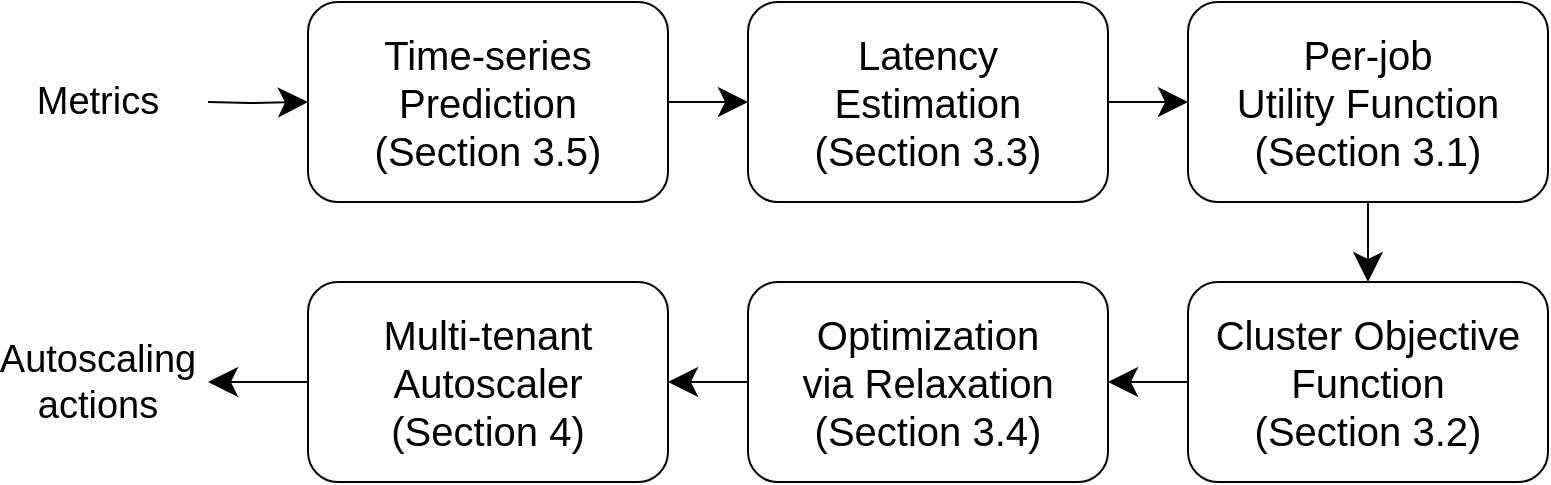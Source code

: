 <mxfile version="22.0.2" type="device">
  <diagram name="Page-1" id="MzH7xkcM2_9qAgMpIrOI">
    <mxGraphModel dx="1434" dy="854" grid="1" gridSize="10" guides="1" tooltips="1" connect="1" arrows="1" fold="1" page="1" pageScale="1" pageWidth="1100" pageHeight="850" math="0" shadow="0">
      <root>
        <mxCell id="0" />
        <mxCell id="1" parent="0" />
        <mxCell id="KuQeQwhMHiBPMgDi5Lq1-3" value="" style="edgeStyle=orthogonalEdgeStyle;rounded=0;orthogonalLoop=1;jettySize=auto;html=1;endSize=12;exitX=1;exitY=0.5;exitDx=0;exitDy=0;" parent="1" source="KuQeQwhMHiBPMgDi5Lq1-1" target="KuQeQwhMHiBPMgDi5Lq1-2" edge="1">
          <mxGeometry relative="1" as="geometry" />
        </mxCell>
        <mxCell id="KuQeQwhMHiBPMgDi5Lq1-1" value="&lt;font style=&quot;font-size: 20px;&quot;&gt;Time-series&lt;br&gt;Prediction&lt;br&gt;(Section 3.5)&lt;br&gt;&lt;/font&gt;" style="rounded=1;whiteSpace=wrap;html=1;" parent="1" vertex="1">
          <mxGeometry x="290" y="160" width="180" height="100" as="geometry" />
        </mxCell>
        <mxCell id="KuQeQwhMHiBPMgDi5Lq1-5" value="" style="edgeStyle=orthogonalEdgeStyle;rounded=0;orthogonalLoop=1;jettySize=auto;html=1;endSize=12;" parent="1" source="KuQeQwhMHiBPMgDi5Lq1-2" target="KuQeQwhMHiBPMgDi5Lq1-4" edge="1">
          <mxGeometry relative="1" as="geometry" />
        </mxCell>
        <mxCell id="KuQeQwhMHiBPMgDi5Lq1-2" value="&lt;font style=&quot;font-size: 20px;&quot;&gt;Latency&lt;br&gt;Estimation&lt;br&gt;(Section 3.3)&lt;br&gt;&lt;/font&gt;" style="rounded=1;whiteSpace=wrap;html=1;" parent="1" vertex="1">
          <mxGeometry x="510" y="160" width="180" height="100" as="geometry" />
        </mxCell>
        <mxCell id="KuQeQwhMHiBPMgDi5Lq1-7" value="" style="edgeStyle=orthogonalEdgeStyle;rounded=0;orthogonalLoop=1;jettySize=auto;html=1;endSize=12;" parent="1" source="KuQeQwhMHiBPMgDi5Lq1-4" target="KuQeQwhMHiBPMgDi5Lq1-6" edge="1">
          <mxGeometry relative="1" as="geometry" />
        </mxCell>
        <mxCell id="KuQeQwhMHiBPMgDi5Lq1-4" value="&lt;font style=&quot;font-size: 20px;&quot;&gt;Per-job&lt;br&gt;Utility Function&lt;br&gt;(Section 3.1)&lt;br&gt;&lt;/font&gt;" style="rounded=1;whiteSpace=wrap;html=1;" parent="1" vertex="1">
          <mxGeometry x="730" y="160" width="180" height="100" as="geometry" />
        </mxCell>
        <mxCell id="KuQeQwhMHiBPMgDi5Lq1-9" value="" style="edgeStyle=orthogonalEdgeStyle;rounded=0;orthogonalLoop=1;jettySize=auto;html=1;endSize=12;" parent="1" source="KuQeQwhMHiBPMgDi5Lq1-6" target="KuQeQwhMHiBPMgDi5Lq1-8" edge="1">
          <mxGeometry relative="1" as="geometry" />
        </mxCell>
        <mxCell id="KuQeQwhMHiBPMgDi5Lq1-6" value="&lt;font style=&quot;font-size: 20px;&quot;&gt;Cluster Objective&lt;br&gt;Function&lt;br&gt;(Section 3.2)&lt;br&gt;&lt;/font&gt;" style="rounded=1;whiteSpace=wrap;html=1;" parent="1" vertex="1">
          <mxGeometry x="730" y="300" width="180" height="100" as="geometry" />
        </mxCell>
        <mxCell id="KuQeQwhMHiBPMgDi5Lq1-11" value="" style="edgeStyle=orthogonalEdgeStyle;rounded=0;orthogonalLoop=1;jettySize=auto;html=1;endSize=12;" parent="1" source="KuQeQwhMHiBPMgDi5Lq1-8" target="KuQeQwhMHiBPMgDi5Lq1-10" edge="1">
          <mxGeometry relative="1" as="geometry" />
        </mxCell>
        <mxCell id="KuQeQwhMHiBPMgDi5Lq1-8" value="&lt;font style=&quot;font-size: 20px;&quot;&gt;Optimization&lt;br&gt;via Relaxation&lt;br&gt;(Section 3.4)&lt;br&gt;&lt;/font&gt;" style="rounded=1;whiteSpace=wrap;html=1;" parent="1" vertex="1">
          <mxGeometry x="510" y="300" width="180" height="100" as="geometry" />
        </mxCell>
        <mxCell id="KuQeQwhMHiBPMgDi5Lq1-10" value="&lt;font style=&quot;font-size: 20px;&quot;&gt;Multi-tenant&lt;br&gt;Autoscaler&lt;br&gt;(Section 4)&lt;br&gt;&lt;/font&gt;" style="rounded=1;whiteSpace=wrap;html=1;" parent="1" vertex="1">
          <mxGeometry x="290" y="300" width="180" height="100" as="geometry" />
        </mxCell>
        <mxCell id="KuQeQwhMHiBPMgDi5Lq1-13" value="" style="edgeStyle=orthogonalEdgeStyle;rounded=0;orthogonalLoop=1;jettySize=auto;html=1;entryX=0;entryY=0.5;entryDx=0;entryDy=0;endSize=12;" parent="1" target="KuQeQwhMHiBPMgDi5Lq1-1" edge="1">
          <mxGeometry relative="1" as="geometry">
            <mxPoint x="240" y="210" as="sourcePoint" />
            <mxPoint x="290" y="209.8" as="targetPoint" />
          </mxGeometry>
        </mxCell>
        <mxCell id="KuQeQwhMHiBPMgDi5Lq1-15" value="" style="edgeStyle=orthogonalEdgeStyle;rounded=0;orthogonalLoop=1;jettySize=auto;html=1;exitX=0;exitY=0.5;exitDx=0;exitDy=0;endSize=12;" parent="1" source="KuQeQwhMHiBPMgDi5Lq1-10" edge="1">
          <mxGeometry relative="1" as="geometry">
            <mxPoint x="290" y="349.68" as="sourcePoint" />
            <mxPoint x="240" y="350" as="targetPoint" />
          </mxGeometry>
        </mxCell>
        <mxCell id="KuQeQwhMHiBPMgDi5Lq1-17" value="&lt;font style=&quot;font-size: 19px;&quot;&gt;Metrics&lt;br&gt;&lt;/font&gt;" style="text;html=1;strokeColor=none;fillColor=none;align=center;verticalAlign=middle;whiteSpace=wrap;rounded=0;" parent="1" vertex="1">
          <mxGeometry x="140" y="195" width="90" height="30" as="geometry" />
        </mxCell>
        <mxCell id="KuQeQwhMHiBPMgDi5Lq1-19" value="&lt;font style=&quot;font-size: 19px;&quot;&gt;Autoscaling&lt;br&gt;actions&lt;br&gt;&lt;/font&gt;" style="text;html=1;strokeColor=none;fillColor=none;align=center;verticalAlign=middle;whiteSpace=wrap;rounded=0;" parent="1" vertex="1">
          <mxGeometry x="140" y="335" width="90" height="30" as="geometry" />
        </mxCell>
      </root>
    </mxGraphModel>
  </diagram>
</mxfile>
